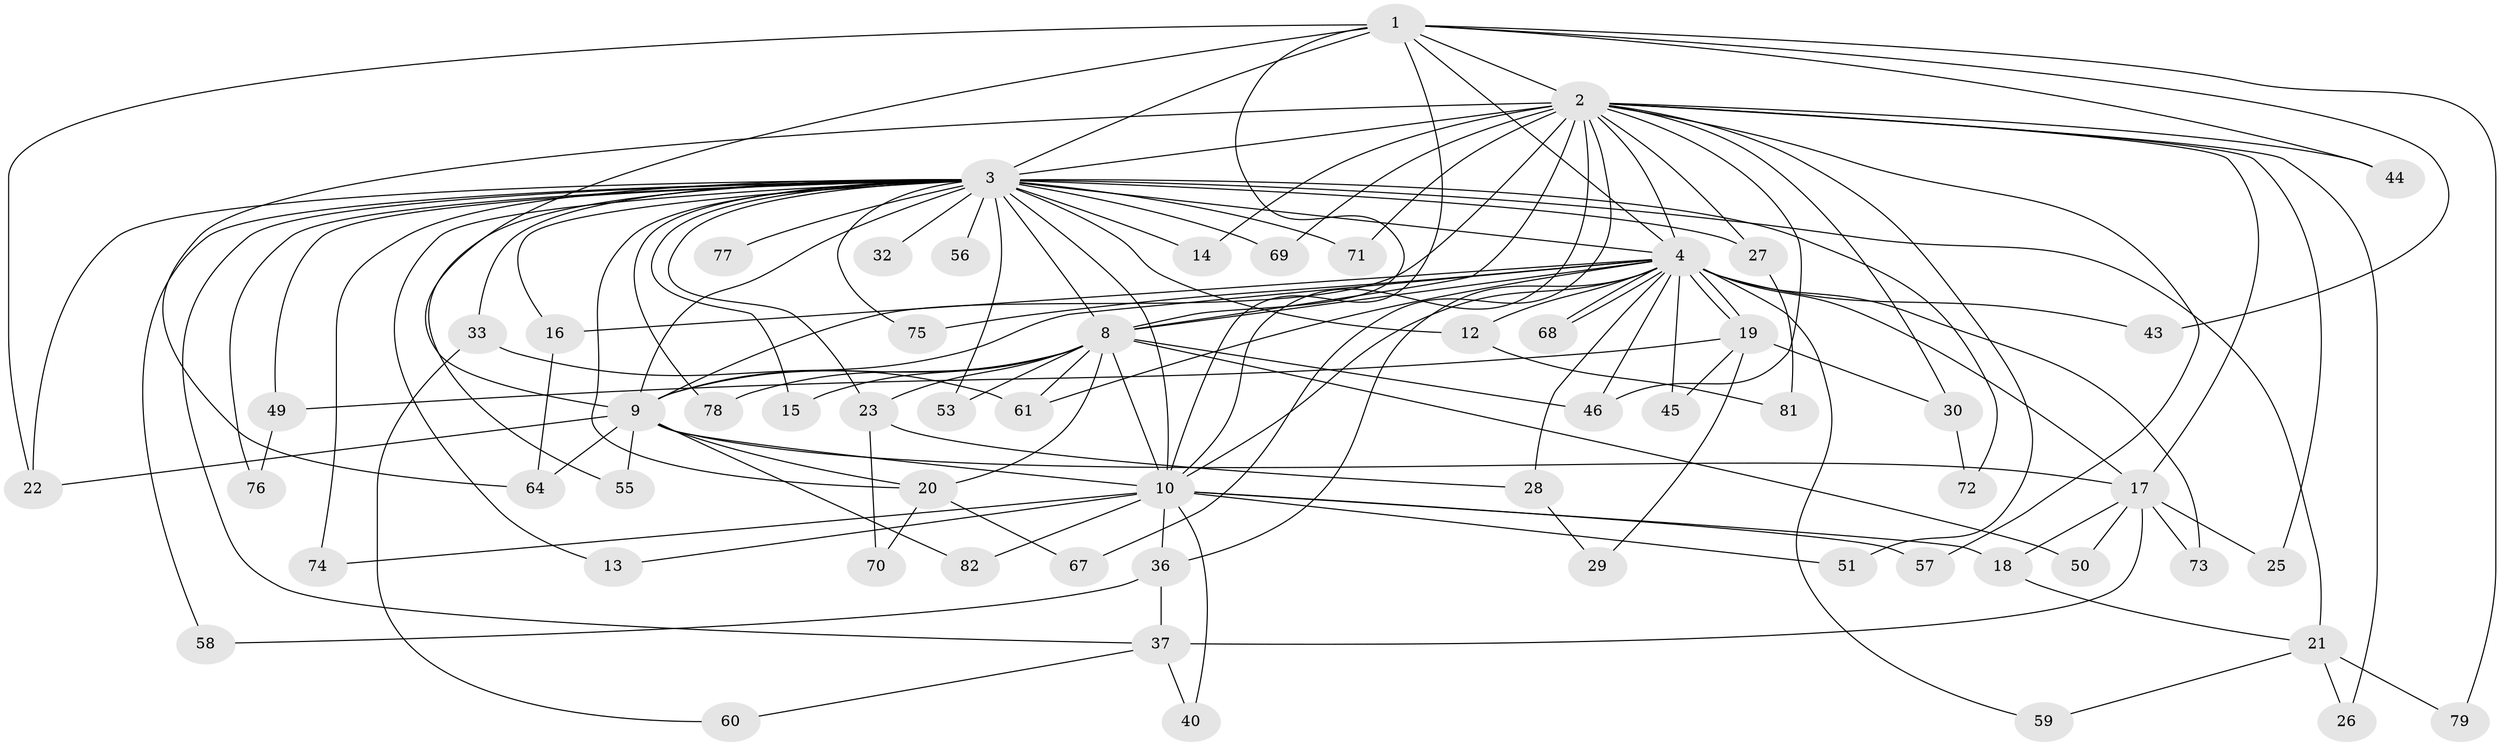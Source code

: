 // Generated by graph-tools (version 1.1) at 2025/23/03/03/25 07:23:47]
// undirected, 61 vertices, 132 edges
graph export_dot {
graph [start="1"]
  node [color=gray90,style=filled];
  1 [super="+11"];
  2 [super="+5"];
  3 [super="+7"];
  4 [super="+6"];
  8 [super="+34"];
  9 [super="+31"];
  10 [super="+35"];
  12 [super="+39"];
  13;
  14;
  15;
  16 [super="+38"];
  17 [super="+52"];
  18;
  19;
  20 [super="+42"];
  21 [super="+47"];
  22;
  23 [super="+24"];
  25;
  26;
  27 [super="+62"];
  28;
  29;
  30;
  32;
  33 [super="+83"];
  36 [super="+41"];
  37 [super="+63"];
  40;
  43;
  44 [super="+48"];
  45 [super="+66"];
  46 [super="+54"];
  49;
  50;
  51;
  53;
  55;
  56;
  57;
  58;
  59;
  60;
  61;
  64 [super="+65"];
  67;
  68;
  69;
  70;
  71;
  72;
  73;
  74;
  75;
  76 [super="+80"];
  77;
  78;
  79;
  81;
  82;
  1 -- 2 [weight=2];
  1 -- 3 [weight=2];
  1 -- 4 [weight=3];
  1 -- 8;
  1 -- 9;
  1 -- 10;
  1 -- 22;
  1 -- 44;
  1 -- 79;
  1 -- 43;
  2 -- 3 [weight=4];
  2 -- 4 [weight=4];
  2 -- 8 [weight=2];
  2 -- 9 [weight=2];
  2 -- 10 [weight=2];
  2 -- 25;
  2 -- 30;
  2 -- 44 [weight=2];
  2 -- 46;
  2 -- 67;
  2 -- 69;
  2 -- 71;
  2 -- 64;
  2 -- 14;
  2 -- 51;
  2 -- 57;
  2 -- 26;
  2 -- 27;
  2 -- 17;
  3 -- 4 [weight=4];
  3 -- 8 [weight=2];
  3 -- 9 [weight=2];
  3 -- 10 [weight=3];
  3 -- 12 [weight=2];
  3 -- 23 [weight=2];
  3 -- 27 [weight=2];
  3 -- 33 [weight=2];
  3 -- 37;
  3 -- 56 [weight=2];
  3 -- 72;
  3 -- 74;
  3 -- 75;
  3 -- 77 [weight=2];
  3 -- 78;
  3 -- 69;
  3 -- 71;
  3 -- 13;
  3 -- 14;
  3 -- 15;
  3 -- 16 [weight=2];
  3 -- 76;
  3 -- 20;
  3 -- 21;
  3 -- 22;
  3 -- 32;
  3 -- 49;
  3 -- 53;
  3 -- 55;
  3 -- 58;
  4 -- 8 [weight=2];
  4 -- 9 [weight=2];
  4 -- 10 [weight=2];
  4 -- 16;
  4 -- 17;
  4 -- 19;
  4 -- 19;
  4 -- 36 [weight=2];
  4 -- 43;
  4 -- 45;
  4 -- 46;
  4 -- 59;
  4 -- 61;
  4 -- 68;
  4 -- 68;
  4 -- 73;
  4 -- 75;
  4 -- 12;
  4 -- 28;
  8 -- 9;
  8 -- 10 [weight=2];
  8 -- 15;
  8 -- 20;
  8 -- 50;
  8 -- 61;
  8 -- 78;
  8 -- 53;
  8 -- 23;
  8 -- 46;
  9 -- 10;
  9 -- 17;
  9 -- 55;
  9 -- 82;
  9 -- 22;
  9 -- 20;
  9 -- 64;
  10 -- 13;
  10 -- 18;
  10 -- 36;
  10 -- 40;
  10 -- 51;
  10 -- 57;
  10 -- 74;
  10 -- 82;
  12 -- 81;
  16 -- 64;
  17 -- 18;
  17 -- 25;
  17 -- 37;
  17 -- 50;
  17 -- 73;
  18 -- 21;
  19 -- 29;
  19 -- 30;
  19 -- 45 [weight=2];
  19 -- 49;
  20 -- 67;
  20 -- 70;
  21 -- 26;
  21 -- 59;
  21 -- 79;
  23 -- 28;
  23 -- 70;
  27 -- 81;
  28 -- 29;
  30 -- 72;
  33 -- 60;
  33 -- 61;
  36 -- 58;
  36 -- 37;
  37 -- 40;
  37 -- 60;
  49 -- 76;
}

